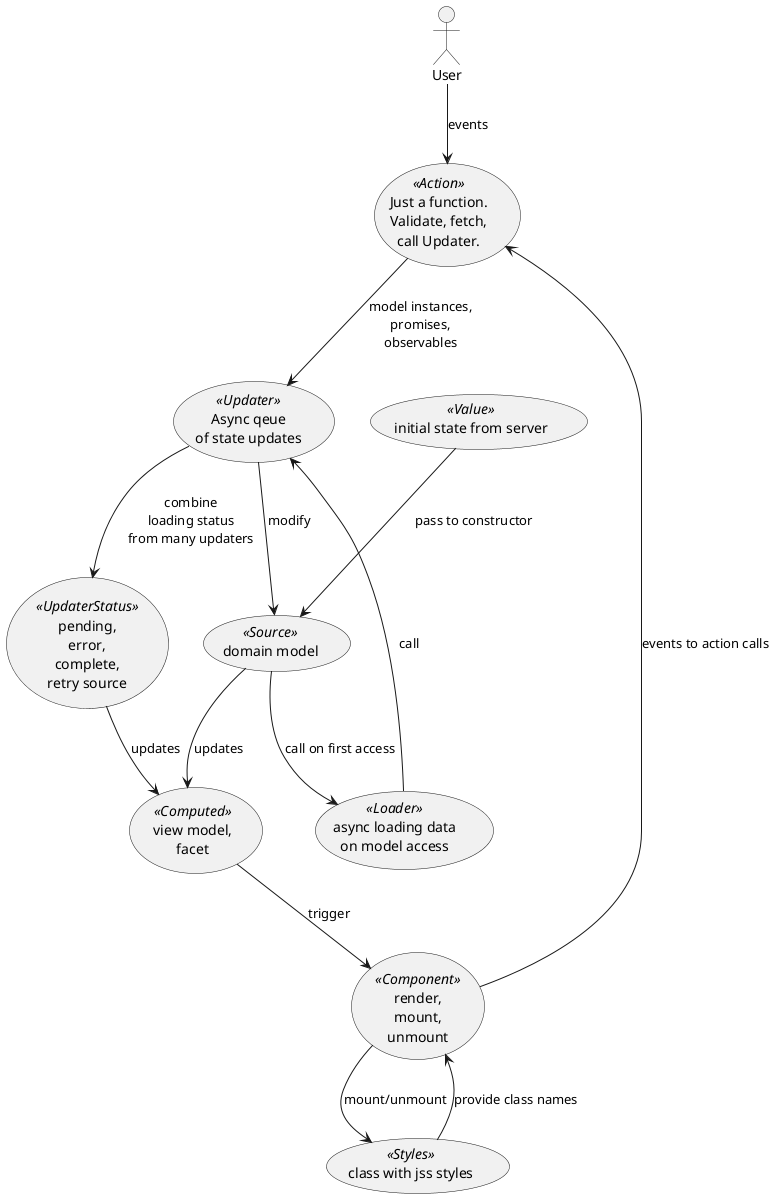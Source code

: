 @startuml

actor User as User
(Just a function.\nValidate, fetch,\ncall Updater.) as Action <<Action>>
(Async qeue\nof state updates) as Updater <<Updater>>
(pending,\nerror,\ncomplete,\nretry source) as UpdaterStatus <<UpdaterStatus>>
(view model,\nfacet) as Computed <<Computed>>
(render,\nmount,\nunmount) as Component <<Component>>
(class with jss styles) as Styles <<Styles>>
(domain model) as Source <<Source>>
(async loading data\non model access) as Loader <<Loader>>
(initial state from server) as Value <<Value>>

User --> Action: events
Action --> Updater: model instances,\npromises,\nobservables
Updater --> UpdaterStatus: combine\nloading status\nfrom many updaters
UpdaterStatus --> Computed: updates
Computed --> Component: trigger
Component --> Styles: mount/unmount

Updater --> Source: modify
Source-->Computed: updates

Styles --> Component: provide class names
Source-->Loader: call on first access

Loader-->Updater: call

Value-->Source: pass to constructor

Component-->Action: events to action calls

@enduml
